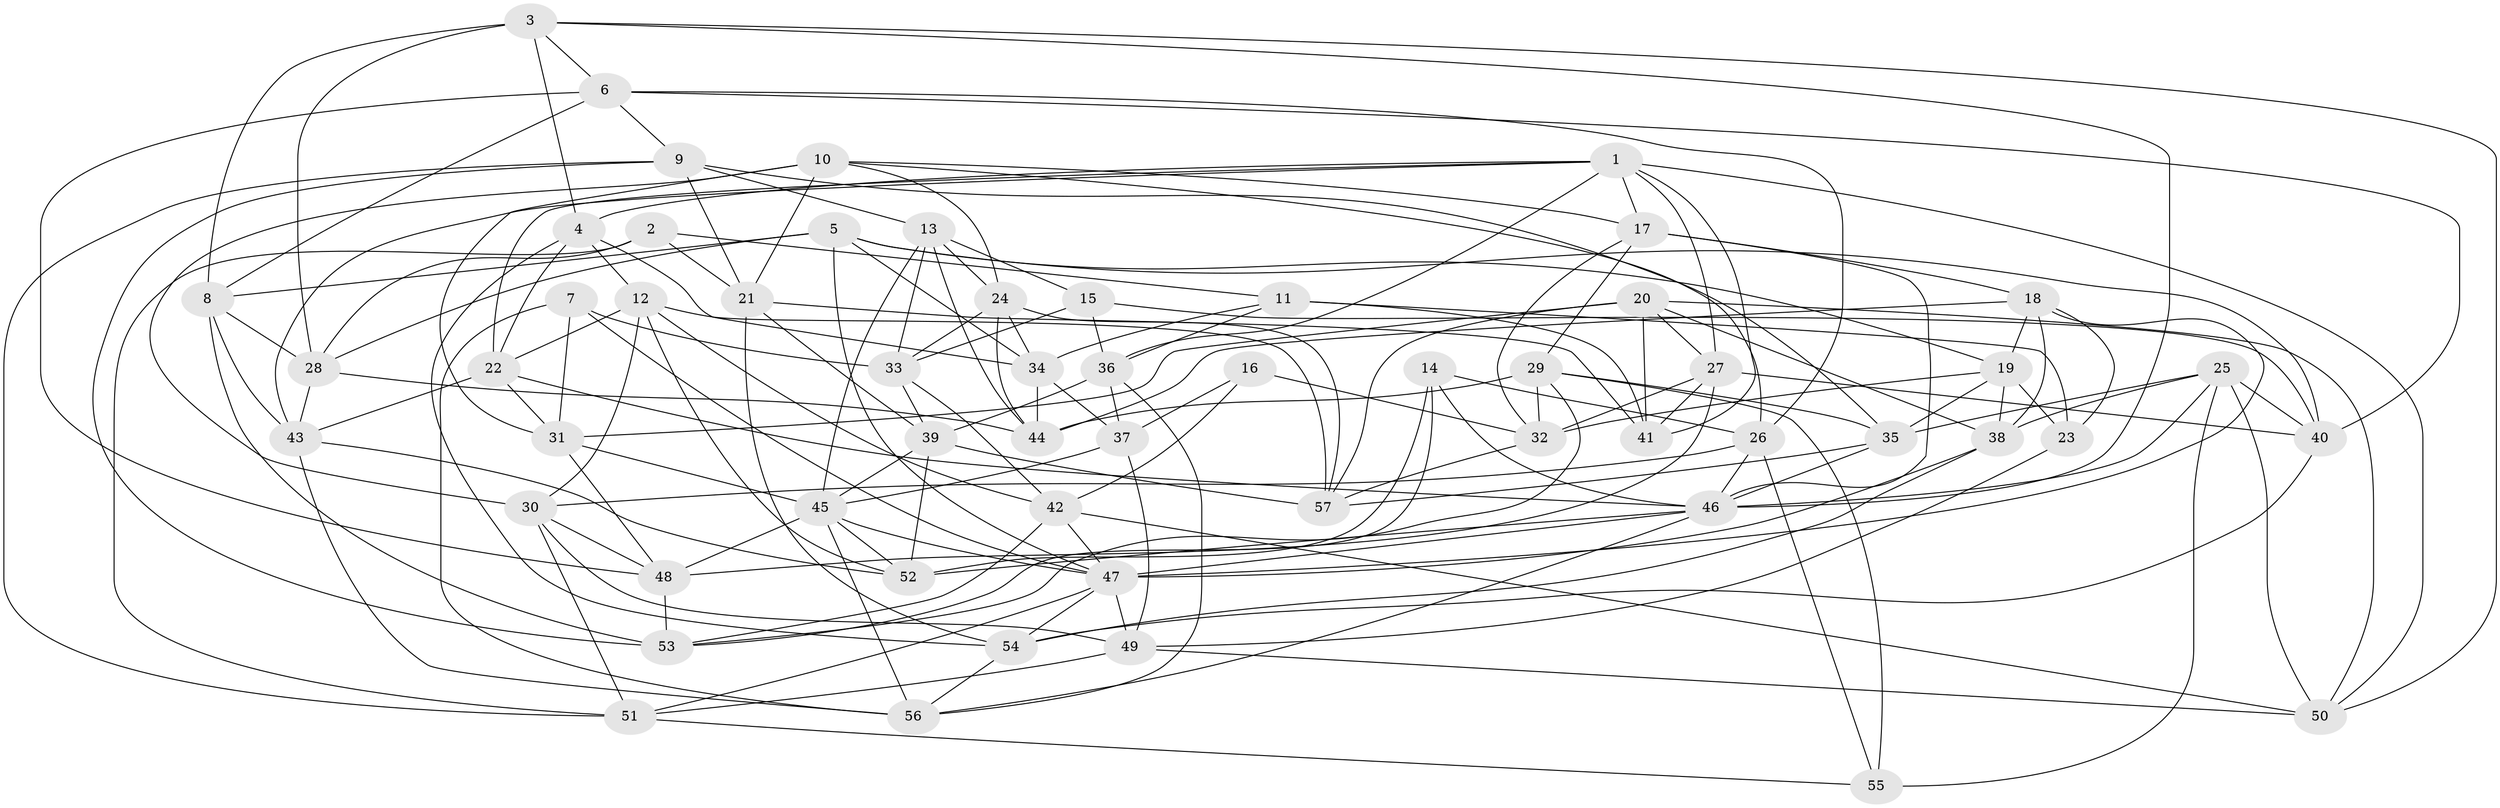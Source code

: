 // original degree distribution, {4: 1.0}
// Generated by graph-tools (version 1.1) at 2025/26/03/09/25 03:26:57]
// undirected, 57 vertices, 168 edges
graph export_dot {
graph [start="1"]
  node [color=gray90,style=filled];
  1;
  2;
  3;
  4;
  5;
  6;
  7;
  8;
  9;
  10;
  11;
  12;
  13;
  14;
  15;
  16;
  17;
  18;
  19;
  20;
  21;
  22;
  23;
  24;
  25;
  26;
  27;
  28;
  29;
  30;
  31;
  32;
  33;
  34;
  35;
  36;
  37;
  38;
  39;
  40;
  41;
  42;
  43;
  44;
  45;
  46;
  47;
  48;
  49;
  50;
  51;
  52;
  53;
  54;
  55;
  56;
  57;
  1 -- 4 [weight=1.0];
  1 -- 17 [weight=1.0];
  1 -- 22 [weight=1.0];
  1 -- 27 [weight=1.0];
  1 -- 36 [weight=1.0];
  1 -- 41 [weight=1.0];
  1 -- 43 [weight=1.0];
  1 -- 50 [weight=1.0];
  2 -- 11 [weight=1.0];
  2 -- 21 [weight=1.0];
  2 -- 28 [weight=1.0];
  2 -- 51 [weight=1.0];
  3 -- 4 [weight=1.0];
  3 -- 6 [weight=1.0];
  3 -- 8 [weight=1.0];
  3 -- 28 [weight=1.0];
  3 -- 46 [weight=1.0];
  3 -- 50 [weight=1.0];
  4 -- 12 [weight=1.0];
  4 -- 22 [weight=1.0];
  4 -- 34 [weight=1.0];
  4 -- 54 [weight=1.0];
  5 -- 8 [weight=1.0];
  5 -- 19 [weight=1.0];
  5 -- 28 [weight=1.0];
  5 -- 34 [weight=1.0];
  5 -- 40 [weight=1.0];
  5 -- 47 [weight=1.0];
  6 -- 8 [weight=1.0];
  6 -- 9 [weight=1.0];
  6 -- 26 [weight=1.0];
  6 -- 40 [weight=1.0];
  6 -- 48 [weight=1.0];
  7 -- 31 [weight=1.0];
  7 -- 33 [weight=1.0];
  7 -- 47 [weight=1.0];
  7 -- 56 [weight=1.0];
  8 -- 28 [weight=1.0];
  8 -- 43 [weight=1.0];
  8 -- 53 [weight=1.0];
  9 -- 13 [weight=1.0];
  9 -- 21 [weight=1.0];
  9 -- 35 [weight=1.0];
  9 -- 51 [weight=1.0];
  9 -- 53 [weight=1.0];
  10 -- 17 [weight=1.0];
  10 -- 21 [weight=1.0];
  10 -- 24 [weight=1.0];
  10 -- 26 [weight=1.0];
  10 -- 30 [weight=1.0];
  10 -- 31 [weight=1.0];
  11 -- 23 [weight=1.0];
  11 -- 34 [weight=1.0];
  11 -- 36 [weight=1.0];
  11 -- 41 [weight=2.0];
  12 -- 22 [weight=1.0];
  12 -- 30 [weight=1.0];
  12 -- 42 [weight=1.0];
  12 -- 52 [weight=1.0];
  12 -- 57 [weight=1.0];
  13 -- 15 [weight=1.0];
  13 -- 24 [weight=1.0];
  13 -- 33 [weight=1.0];
  13 -- 44 [weight=1.0];
  13 -- 45 [weight=1.0];
  14 -- 26 [weight=1.0];
  14 -- 46 [weight=1.0];
  14 -- 52 [weight=1.0];
  14 -- 53 [weight=1.0];
  15 -- 33 [weight=1.0];
  15 -- 36 [weight=1.0];
  15 -- 40 [weight=1.0];
  16 -- 32 [weight=1.0];
  16 -- 37 [weight=2.0];
  16 -- 42 [weight=1.0];
  17 -- 18 [weight=1.0];
  17 -- 29 [weight=1.0];
  17 -- 32 [weight=1.0];
  17 -- 46 [weight=1.0];
  18 -- 19 [weight=1.0];
  18 -- 23 [weight=1.0];
  18 -- 38 [weight=1.0];
  18 -- 44 [weight=1.0];
  18 -- 47 [weight=1.0];
  19 -- 23 [weight=1.0];
  19 -- 32 [weight=1.0];
  19 -- 35 [weight=1.0];
  19 -- 38 [weight=1.0];
  20 -- 27 [weight=1.0];
  20 -- 31 [weight=1.0];
  20 -- 38 [weight=1.0];
  20 -- 41 [weight=1.0];
  20 -- 50 [weight=1.0];
  20 -- 57 [weight=1.0];
  21 -- 39 [weight=1.0];
  21 -- 41 [weight=1.0];
  21 -- 54 [weight=1.0];
  22 -- 31 [weight=1.0];
  22 -- 43 [weight=1.0];
  22 -- 46 [weight=1.0];
  23 -- 49 [weight=1.0];
  24 -- 33 [weight=1.0];
  24 -- 34 [weight=1.0];
  24 -- 44 [weight=1.0];
  24 -- 57 [weight=1.0];
  25 -- 35 [weight=1.0];
  25 -- 38 [weight=1.0];
  25 -- 40 [weight=1.0];
  25 -- 46 [weight=1.0];
  25 -- 50 [weight=1.0];
  25 -- 55 [weight=1.0];
  26 -- 30 [weight=1.0];
  26 -- 46 [weight=1.0];
  26 -- 55 [weight=1.0];
  27 -- 32 [weight=1.0];
  27 -- 40 [weight=1.0];
  27 -- 41 [weight=1.0];
  27 -- 48 [weight=1.0];
  28 -- 43 [weight=1.0];
  28 -- 44 [weight=1.0];
  29 -- 32 [weight=1.0];
  29 -- 35 [weight=1.0];
  29 -- 44 [weight=1.0];
  29 -- 53 [weight=1.0];
  29 -- 55 [weight=1.0];
  30 -- 48 [weight=1.0];
  30 -- 49 [weight=1.0];
  30 -- 51 [weight=1.0];
  31 -- 45 [weight=1.0];
  31 -- 48 [weight=1.0];
  32 -- 57 [weight=1.0];
  33 -- 39 [weight=1.0];
  33 -- 42 [weight=1.0];
  34 -- 37 [weight=1.0];
  34 -- 44 [weight=1.0];
  35 -- 46 [weight=1.0];
  35 -- 57 [weight=1.0];
  36 -- 37 [weight=1.0];
  36 -- 39 [weight=1.0];
  36 -- 56 [weight=1.0];
  37 -- 45 [weight=1.0];
  37 -- 49 [weight=1.0];
  38 -- 47 [weight=1.0];
  38 -- 54 [weight=1.0];
  39 -- 45 [weight=1.0];
  39 -- 52 [weight=1.0];
  39 -- 57 [weight=1.0];
  40 -- 54 [weight=1.0];
  42 -- 47 [weight=1.0];
  42 -- 50 [weight=1.0];
  42 -- 53 [weight=1.0];
  43 -- 52 [weight=1.0];
  43 -- 56 [weight=1.0];
  45 -- 47 [weight=1.0];
  45 -- 48 [weight=1.0];
  45 -- 52 [weight=1.0];
  45 -- 56 [weight=1.0];
  46 -- 47 [weight=1.0];
  46 -- 52 [weight=1.0];
  46 -- 56 [weight=1.0];
  47 -- 49 [weight=1.0];
  47 -- 51 [weight=1.0];
  47 -- 54 [weight=1.0];
  48 -- 53 [weight=1.0];
  49 -- 50 [weight=1.0];
  49 -- 51 [weight=1.0];
  51 -- 55 [weight=1.0];
  54 -- 56 [weight=1.0];
}
